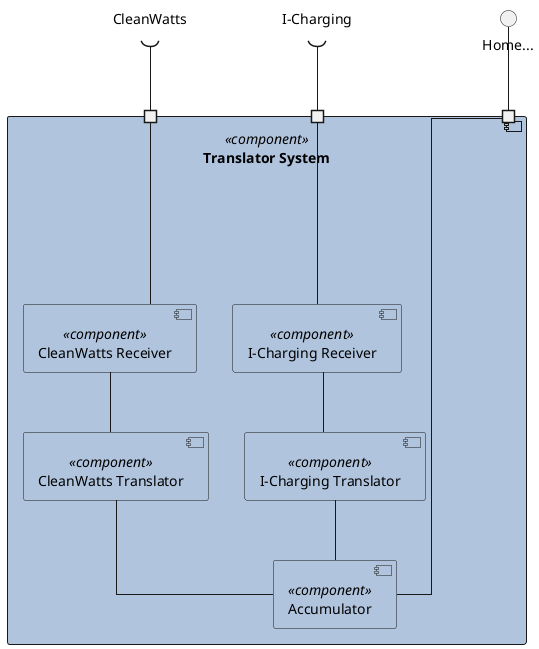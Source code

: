 @startuml LV1

skinparam linetype ortho

skinparam component {
  BackgroundColor lightsteelblue
}

label "CleanWatts" as cwl
label "I-Charging" as icl
interface Home...

component "Translator System" <<component>>{
  [I-Charging Receiver]<<component>>
  [CleanWatts Receiver]<<component>>
  [I-Charging Translator]<<component>>
  [CleanWatts Translator]<<component>>
  [Accumulator]<<component>>
  port cw as " "
  port ic as " "
  port ac as " "
}

[I-Charging Receiver] -- [I-Charging Translator]
[CleanWatts Receiver] -- [CleanWatts Translator]
[I-Charging Translator] -- [Accumulator]
[CleanWatts Translator] -- [Accumulator]

[I-Charging Receiver] -- ic
[CleanWatts Receiver] -- cw
[Accumulator] -- ac

cw -up-( cwl
ic -up-( icl
ac -up- Home...


@enduml
